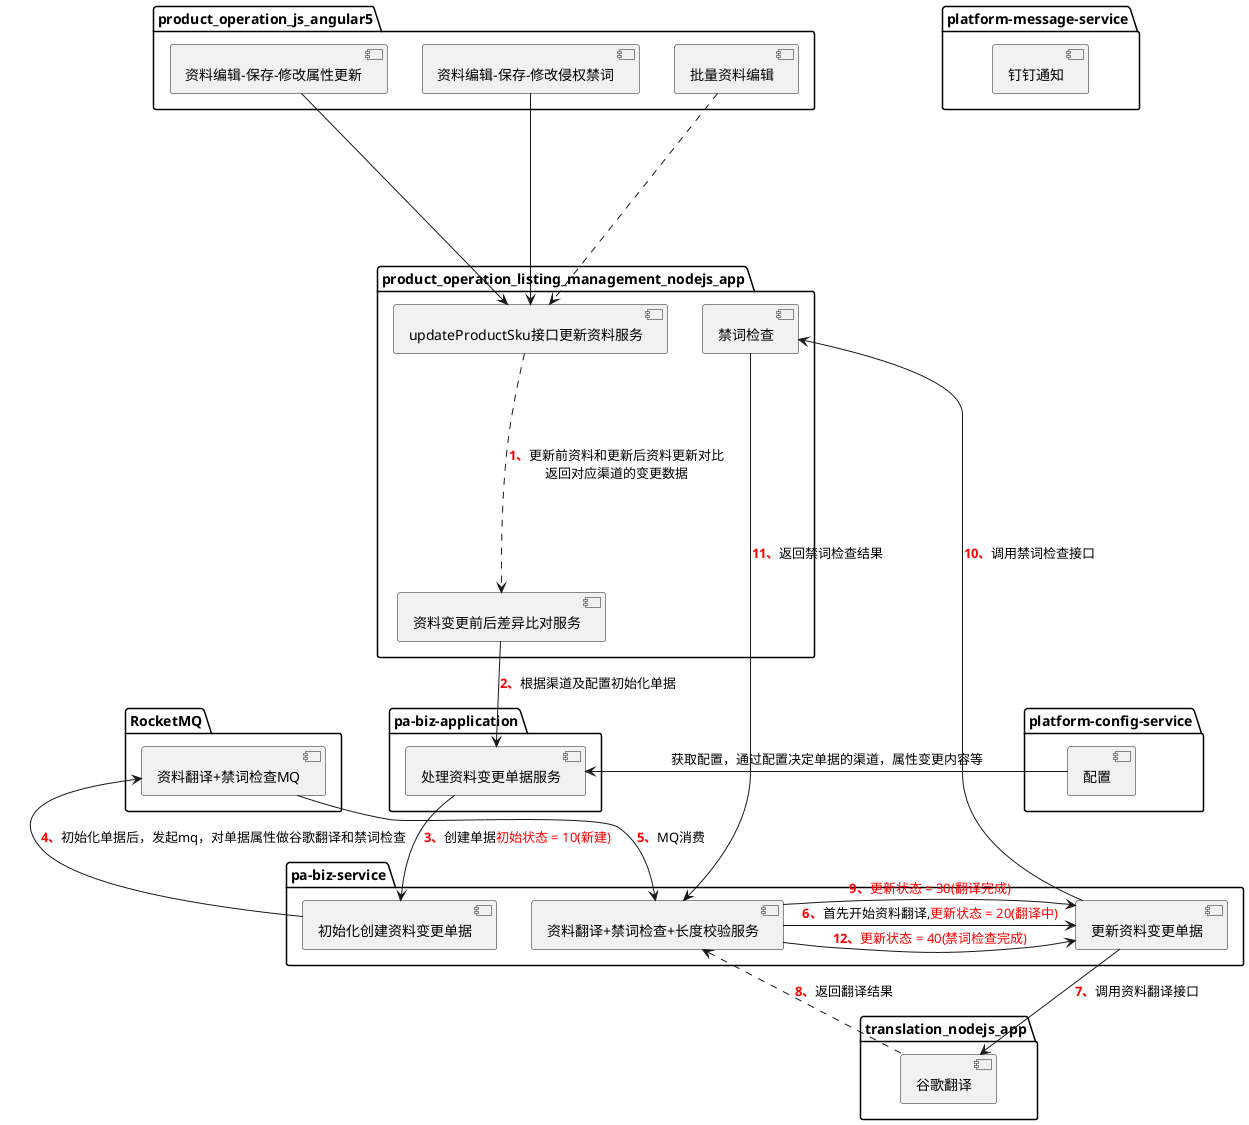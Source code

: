 @startuml

package "product_operation_js_angular5"{
    [资料编辑-保存-修改属性更新]
    [资料编辑-保存-修改侵权禁词]
    [批量资料编辑]
}

package "RocketMQ"{
    [资料翻译+禁词检查MQ]
}

package "pa-biz-application"{
    [处理资料变更单据服务]
}
package "translation_nodejs_app"{
	[谷歌翻译]
}
package "pa-biz-service"{
    [初始化创建资料变更单据]
    [更新资料变更单据]
    [资料翻译+禁词检查+长度校验服务]
}



package "product_operation_listing_management_nodejs_app"{
	[updateProductSku接口更新资料服务]
	[资料变更前后差异比对服务]
	[禁词检查]
}


package "platform-config-service"{
	[配置]
}

package "platform-message-service"{
	[钉钉通知]
}





'DataAccess - [First Component]
'[First Component] ..> HTTP : use
[资料编辑-保存-修改属性更新] -down-> [updateProductSku接口更新资料服务]

[资料编辑-保存-修改侵权禁词] -down-> [updateProductSku接口更新资料服务]

[批量资料编辑] -.down.-> [updateProductSku接口更新资料服务]

[updateProductSku接口更新资料服务] -.down.-> [资料变更前后差异比对服务] : <color #red><b>1、</b></color>更新前资料和更新后资料更新对比\n返回对应渠道的变更数据

[资料变更前后差异比对服务] -down-> [处理资料变更单据服务] : <color #red><b>2、</b></color>根据渠道及配置初始化单据

[配置] -left-> [处理资料变更单据服务] : 获取配置，通过配置决定单据的渠道，属性变更内容等

[处理资料变更单据服务] -down-> [初始化创建资料变更单据] : <color #red><b>3、</b></color>创建单据<color #red>初始状态 = 10(新建) </color>

[初始化创建资料变更单据] -up-> [资料翻译+禁词检查MQ] : <color #red><b>4、</b></color>初始化单据后，发起mq，对单据属性做谷歌翻译和禁词检查

[资料翻译+禁词检查MQ] -right-> [资料翻译+禁词检查+长度校验服务] : <color #red><b>5、</b></color>MQ消费

[资料翻译+禁词检查+长度校验服务] -right-> [更新资料变更单据] : <color #red><b>6、</b></color>首先开始资料翻译,<color #red>更新状态 = 20(翻译中)</color>

[更新资料变更单据] -down-> [谷歌翻译] : <color #red><b>7、</b></color>调用资料翻译接口

[谷歌翻译] .up.> [资料翻译+禁词检查+长度校验服务] : <color #red><b>8、</b></color>返回翻译结果

[资料翻译+禁词检查+长度校验服务] -right-> [更新资料变更单据] : <color #red><b>9、</b></color><color #red>更新状态 = 30(翻译完成)</color>

[更新资料变更单据] -left-> [禁词检查] : <color #red><b>10、</b></color>调用禁词检查接口

[禁词检查] -down-> [资料翻译+禁词检查+长度校验服务] : <color #red><b>11、</b></color>返回禁词检查结果

[资料翻译+禁词检查+长度校验服务] -right-> [更新资料变更单据] : <color #red><b>12、</b></color><color #red>更新状态 = 40(禁词检查完成)</color>




@enduml
